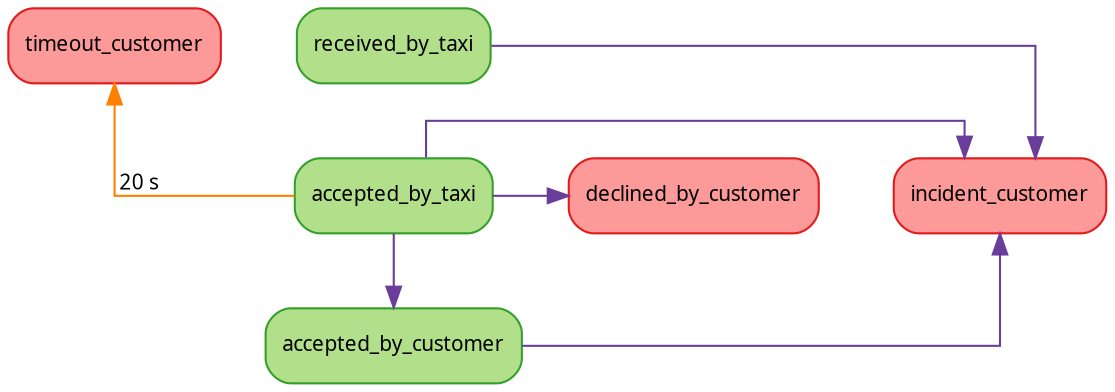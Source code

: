 digraph {
    rankdir=TB;
    splines=ortho;
    nodesep=0.5;
    node [shape=box,fontname=sans,fontsize=10,colorscheme=paired10];
    edge [fontname=sans,fontsize=10,colorscheme=paired10];
    node [color=4,style="rounded,filled",fillcolor=3];
    received_by_taxi;
    accepted_by_taxi;
    accepted_by_customer;
    node [color=6,fillcolor=5];
    incident_customer;
    declined_by_customer;
    timeout_customer;

    edge [color=4]; // operator updates
    received_by_taxi -> accepted_by_taxi [weight=8,style=invis];

    edge [color=8]; // timeouts
    accepted_by_taxi -> timeout_customer [xlabel="20 s"];

    edge [color=10]; // search engine updates
    accepted_by_taxi -> accepted_by_customer [weight=8];
    received_by_taxi -> incident_customer;
    accepted_by_taxi -> incident_customer;
    accepted_by_taxi -> declined_by_customer;
    accepted_by_customer -> incident_customer;

    { rank = same; received_by_taxi; timeout_customer; }
    { rank = same; accepted_by_taxi; incident_customer; declined_by_customer; }
}
